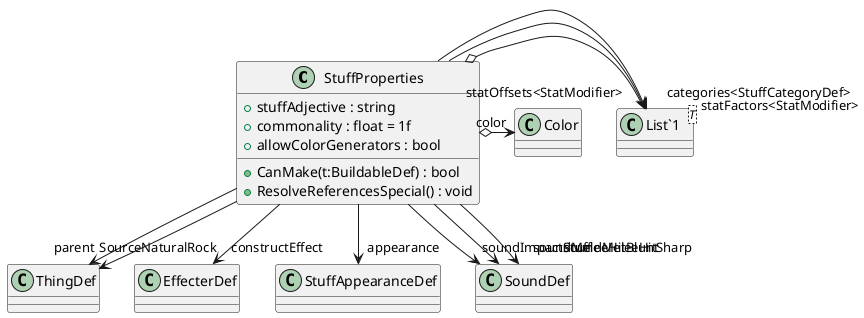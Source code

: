 @startuml
class StuffProperties {
    + stuffAdjective : string
    + commonality : float = 1f
    + allowColorGenerators : bool
    + CanMake(t:BuildableDef) : bool
    + ResolveReferencesSpecial() : void
}
class "List`1"<T> {
}
StuffProperties --> "parent" ThingDef
StuffProperties o-> "categories<StuffCategoryDef>" "List`1"
StuffProperties --> "statOffsets<StatModifier>" "List`1"
StuffProperties --> "statFactors<StatModifier>" "List`1"
StuffProperties o-> "color" Color
StuffProperties --> "constructEffect" EffecterDef
StuffProperties --> "appearance" StuffAppearanceDef
StuffProperties --> "soundImpactStuff" SoundDef
StuffProperties --> "soundMeleeHitSharp" SoundDef
StuffProperties --> "soundMeleeHitBlunt" SoundDef
StuffProperties --> "SourceNaturalRock" ThingDef
@enduml
